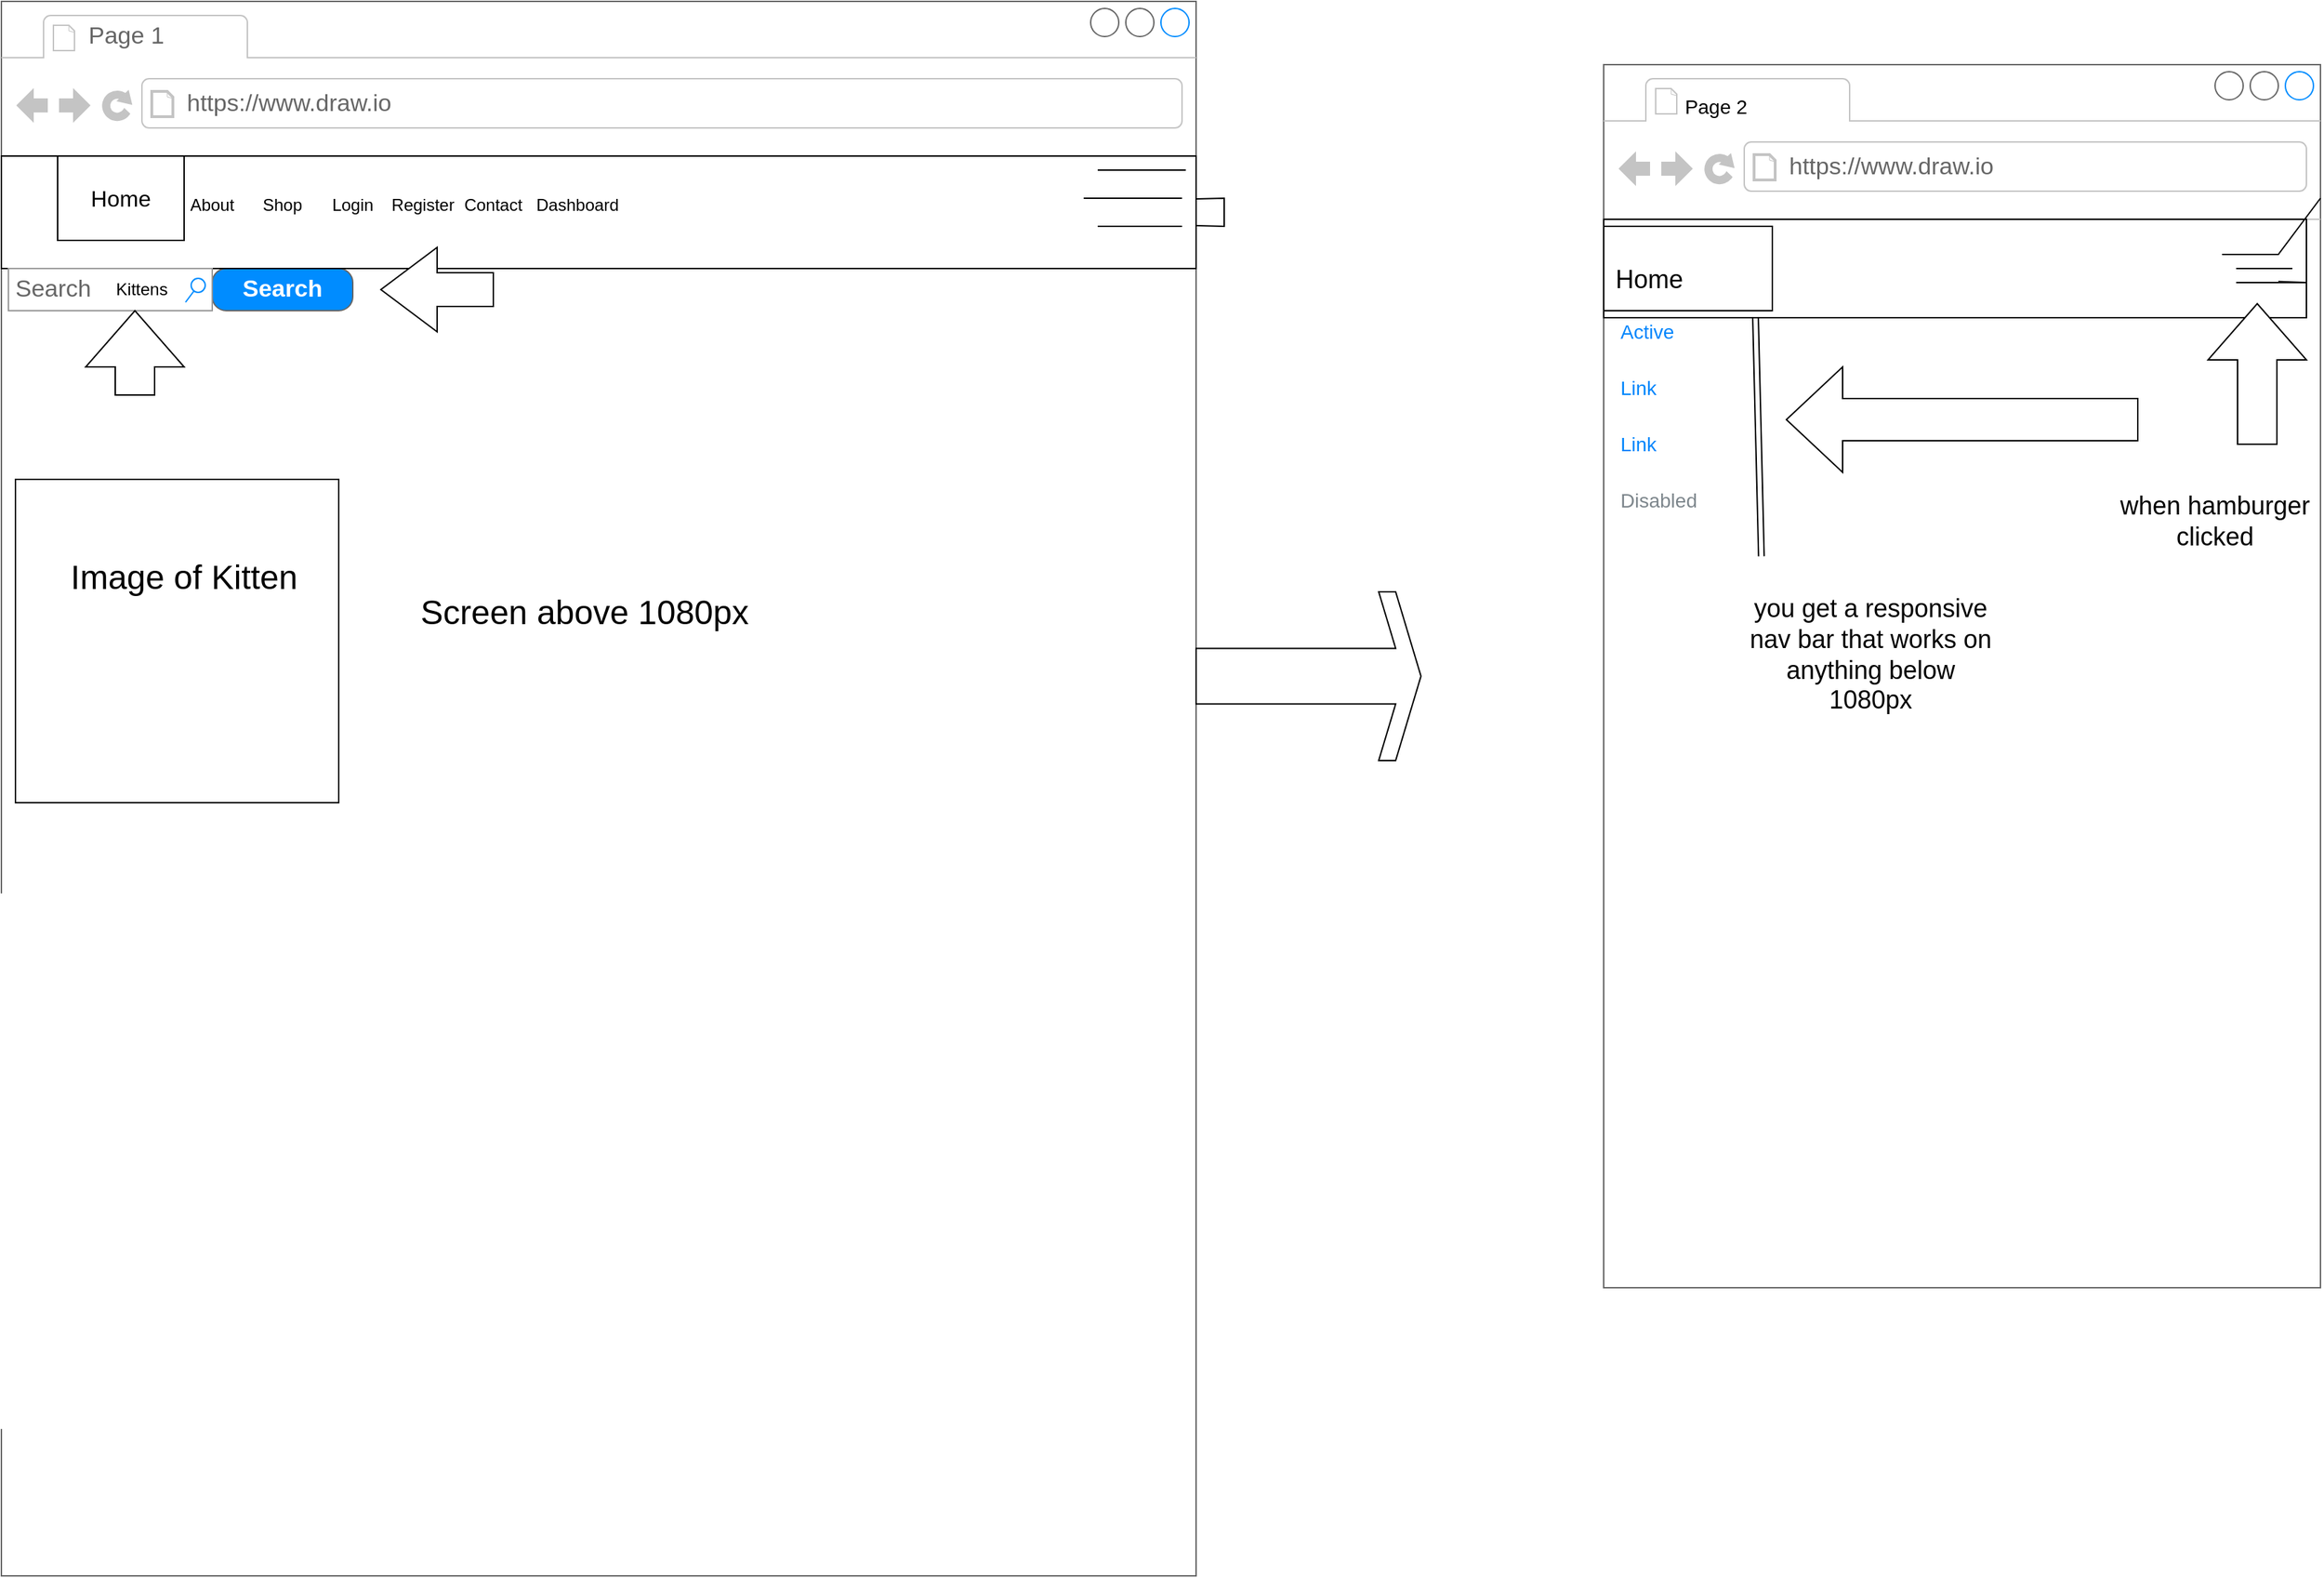 <mxfile version="24.9.0">
  <diagram name="Page-1" id="801TfnayW_8dog86ukJj">
    <mxGraphModel grid="1" page="1" gridSize="10" guides="1" tooltips="1" connect="1" arrows="1" fold="1" pageScale="1" pageWidth="850" pageHeight="1100" math="0" shadow="0">
      <root>
        <mxCell id="0" />
        <mxCell id="1" parent="0" />
        <mxCell id="H8n-07sDliXM2BbVPuo5-1" value="" style="strokeWidth=1;shadow=0;dashed=0;align=center;html=1;shape=mxgraph.mockup.containers.browserWindow;rSize=0;strokeColor=#666666;strokeColor2=#008cff;strokeColor3=#c4c4c4;mainText=,;recursiveResize=0;" vertex="1" parent="1">
          <mxGeometry x="-10" width="850" height="1120" as="geometry" />
        </mxCell>
        <mxCell id="H8n-07sDliXM2BbVPuo5-2" value="Page 1" style="strokeWidth=1;shadow=0;dashed=0;align=center;html=1;shape=mxgraph.mockup.containers.anchor;fontSize=17;fontColor=#666666;align=left;whiteSpace=wrap;" vertex="1" parent="H8n-07sDliXM2BbVPuo5-1">
          <mxGeometry x="60" y="12" width="110" height="26" as="geometry" />
        </mxCell>
        <mxCell id="H8n-07sDliXM2BbVPuo5-3" value="https://www.draw.io" style="strokeWidth=1;shadow=0;dashed=0;align=center;html=1;shape=mxgraph.mockup.containers.anchor;rSize=0;fontSize=17;fontColor=#666666;align=left;" vertex="1" parent="H8n-07sDliXM2BbVPuo5-1">
          <mxGeometry x="130" y="60" width="250" height="26" as="geometry" />
        </mxCell>
        <mxCell id="H8n-07sDliXM2BbVPuo5-14" value="Search" style="strokeWidth=1;shadow=0;dashed=0;align=center;html=1;shape=mxgraph.mockup.buttons.button;strokeColor=#666666;fontColor=#ffffff;mainText=;buttonStyle=round;fontSize=17;fontStyle=1;fillColor=#008cff;whiteSpace=wrap;" vertex="1" parent="H8n-07sDliXM2BbVPuo5-1">
          <mxGeometry x="150" y="190" width="100" height="30" as="geometry" />
        </mxCell>
        <mxCell id="H8n-07sDliXM2BbVPuo5-4" value="" style="rounded=0;whiteSpace=wrap;html=1;" vertex="1" parent="H8n-07sDliXM2BbVPuo5-1">
          <mxGeometry y="110" width="850" height="80" as="geometry" />
        </mxCell>
        <mxCell id="H8n-07sDliXM2BbVPuo5-17" value="" style="endArrow=none;html=1;rounded=0;" edge="1" parent="H8n-07sDliXM2BbVPuo5-1" source="H8n-07sDliXM2BbVPuo5-4" target="H8n-07sDliXM2BbVPuo5-4">
          <mxGeometry width="50" height="50" relative="1" as="geometry">
            <mxPoint x="510" y="190" as="sourcePoint" />
            <mxPoint x="560" y="140" as="targetPoint" />
            <Array as="points">
              <mxPoint x="740" y="170" />
            </Array>
          </mxGeometry>
        </mxCell>
        <mxCell id="H8n-07sDliXM2BbVPuo5-23" value="Search" style="strokeWidth=1;shadow=0;dashed=0;align=center;html=1;shape=mxgraph.mockup.forms.searchBox;strokeColor=#999999;mainText=;strokeColor2=#008cff;fontColor=#666666;fontSize=17;align=left;spacingLeft=3;whiteSpace=wrap;" vertex="1" parent="H8n-07sDliXM2BbVPuo5-1">
          <mxGeometry x="5" y="190" width="145" height="30" as="geometry" />
        </mxCell>
        <mxCell id="H8n-07sDliXM2BbVPuo5-24" value="Kittens" style="text;strokeColor=none;align=center;fillColor=none;html=1;verticalAlign=middle;whiteSpace=wrap;rounded=0;" vertex="1" parent="H8n-07sDliXM2BbVPuo5-1">
          <mxGeometry x="70" y="190" width="60" height="30" as="geometry" />
        </mxCell>
        <mxCell id="H8n-07sDliXM2BbVPuo5-25" value="" style="html=1;shadow=0;dashed=0;align=center;verticalAlign=middle;shape=mxgraph.arrows2.arrow;dy=0.6;dx=40;direction=north;notch=0;" vertex="1" parent="H8n-07sDliXM2BbVPuo5-1">
          <mxGeometry x="60" y="220" width="70" height="60" as="geometry" />
        </mxCell>
        <mxCell id="H8n-07sDliXM2BbVPuo5-5" value="&lt;font size=&quot;3&quot;&gt;Home&lt;/font&gt;" style="rounded=0;whiteSpace=wrap;html=1;" vertex="1" parent="H8n-07sDliXM2BbVPuo5-1">
          <mxGeometry x="40" y="110" width="90" height="60" as="geometry" />
        </mxCell>
        <mxCell id="H8n-07sDliXM2BbVPuo5-26" value="" style="html=1;shadow=0;dashed=0;align=center;verticalAlign=middle;shape=mxgraph.arrows2.arrow;dy=0.6;dx=40;flipH=1;notch=0;" vertex="1" parent="H8n-07sDliXM2BbVPuo5-1">
          <mxGeometry x="270" y="175" width="80" height="60" as="geometry" />
        </mxCell>
        <mxCell id="H8n-07sDliXM2BbVPuo5-27" value="" style="whiteSpace=wrap;html=1;aspect=fixed;" vertex="1" parent="H8n-07sDliXM2BbVPuo5-1">
          <mxGeometry x="10" y="340" width="230" height="230" as="geometry" />
        </mxCell>
        <mxCell id="H8n-07sDliXM2BbVPuo5-28" value="&lt;font style=&quot;font-size: 24px;&quot;&gt;I&lt;font style=&quot;&quot;&gt;m&lt;/font&gt;&lt;font style=&quot;&quot;&gt;age of Kitten&lt;/font&gt;&lt;/font&gt;" style="text;strokeColor=none;align=center;fillColor=none;html=1;verticalAlign=middle;whiteSpace=wrap;rounded=0;" vertex="1" parent="H8n-07sDliXM2BbVPuo5-1">
          <mxGeometry x="30" y="360" width="200" height="100" as="geometry" />
        </mxCell>
        <mxCell id="H8n-07sDliXM2BbVPuo5-7" value="About" style="text;strokeColor=none;align=center;fillColor=none;html=1;verticalAlign=middle;whiteSpace=wrap;rounded=0;" vertex="1" parent="1">
          <mxGeometry x="110" y="130" width="60" height="30" as="geometry" />
        </mxCell>
        <mxCell id="H8n-07sDliXM2BbVPuo5-8" value="Shop" style="text;strokeColor=none;align=center;fillColor=none;html=1;verticalAlign=middle;whiteSpace=wrap;rounded=0;" vertex="1" parent="1">
          <mxGeometry x="160" y="130" width="60" height="30" as="geometry" />
        </mxCell>
        <mxCell id="H8n-07sDliXM2BbVPuo5-9" value="Login" style="text;strokeColor=none;align=center;fillColor=none;html=1;verticalAlign=middle;whiteSpace=wrap;rounded=0;" vertex="1" parent="1">
          <mxGeometry x="210" y="130" width="60" height="30" as="geometry" />
        </mxCell>
        <mxCell id="H8n-07sDliXM2BbVPuo5-10" value="Register" style="text;strokeColor=none;align=center;fillColor=none;html=1;verticalAlign=middle;whiteSpace=wrap;rounded=0;" vertex="1" parent="1">
          <mxGeometry x="260" y="130" width="60" height="30" as="geometry" />
        </mxCell>
        <mxCell id="H8n-07sDliXM2BbVPuo5-11" value="Contact" style="text;strokeColor=none;align=center;fillColor=none;html=1;verticalAlign=middle;whiteSpace=wrap;rounded=0;" vertex="1" parent="1">
          <mxGeometry x="310" y="130" width="60" height="30" as="geometry" />
        </mxCell>
        <mxCell id="H8n-07sDliXM2BbVPuo5-12" value="Dashboard" style="text;strokeColor=none;align=center;fillColor=none;html=1;verticalAlign=middle;whiteSpace=wrap;rounded=0;" vertex="1" parent="1">
          <mxGeometry x="370" y="130" width="60" height="30" as="geometry" />
        </mxCell>
        <mxCell id="H8n-07sDliXM2BbVPuo5-15" value="" style="endArrow=none;html=1;rounded=0;entryX=0.662;entryY=0.959;entryDx=0;entryDy=0;entryPerimeter=0;" edge="1" parent="1">
          <mxGeometry width="50" height="50" relative="1" as="geometry">
            <mxPoint x="770" y="120" as="sourcePoint" />
            <mxPoint x="832.7" y="120.0" as="targetPoint" />
          </mxGeometry>
        </mxCell>
        <mxCell id="H8n-07sDliXM2BbVPuo5-16" value="" style="endArrow=none;html=1;rounded=0;" edge="1" parent="1">
          <mxGeometry width="50" height="50" relative="1" as="geometry">
            <mxPoint x="830" y="140" as="sourcePoint" />
            <mxPoint x="760" y="140" as="targetPoint" />
            <Array as="points" />
          </mxGeometry>
        </mxCell>
        <mxCell id="H8n-07sDliXM2BbVPuo5-19" value="" style="endArrow=none;html=1;rounded=0;" edge="1" parent="1">
          <mxGeometry width="50" height="50" relative="1" as="geometry">
            <mxPoint x="800" y="160" as="sourcePoint" />
            <mxPoint x="830" y="160" as="targetPoint" />
            <Array as="points">
              <mxPoint x="770" y="160" />
              <mxPoint x="800" y="160" />
            </Array>
          </mxGeometry>
        </mxCell>
        <mxCell id="H8n-07sDliXM2BbVPuo5-29" value="&lt;span style=&quot;font-size: 24px;&quot;&gt;Screen above 1080px&lt;/span&gt;" style="text;strokeColor=none;align=center;fillColor=none;html=1;verticalAlign=middle;whiteSpace=wrap;rounded=0;" vertex="1" parent="1">
          <mxGeometry x="260" y="370" width="290" height="130" as="geometry" />
        </mxCell>
        <mxCell id="H8n-07sDliXM2BbVPuo5-30" value="" style="html=1;shadow=0;dashed=0;align=center;verticalAlign=middle;shape=mxgraph.arrows2.sharpArrow;dy1=0.67;dx1=18;dx2=18;notch=0;" vertex="1" parent="1">
          <mxGeometry x="840" y="420" width="160" height="120" as="geometry" />
        </mxCell>
        <mxCell id="H8n-07sDliXM2BbVPuo5-34" value="" style="strokeWidth=1;shadow=0;dashed=0;align=center;html=1;shape=mxgraph.mockup.containers.browserWindow;rSize=0;strokeColor=#666666;strokeColor2=#008cff;strokeColor3=#c4c4c4;mainText=,;recursiveResize=0;" vertex="1" parent="1">
          <mxGeometry x="1130" y="45" width="510" height="870" as="geometry" />
        </mxCell>
        <mxCell id="H8n-07sDliXM2BbVPuo5-36" value="https://www.draw.io" style="strokeWidth=1;shadow=0;dashed=0;align=center;html=1;shape=mxgraph.mockup.containers.anchor;rSize=0;fontSize=17;fontColor=#666666;align=left;" vertex="1" parent="H8n-07sDliXM2BbVPuo5-34">
          <mxGeometry x="130" y="60" width="250" height="26" as="geometry" />
        </mxCell>
        <mxCell id="H8n-07sDliXM2BbVPuo5-38" value="" style="swimlane;shape=mxgraph.bootstrap.anchor;strokeColor=none;fillColor=none;fontColor=#0085FC;fontStyle=0;childLayout=stackLayout;horizontal=1;startSize=0;horizontalStack=0;resizeParent=1;resizeParentMax=0;resizeLast=0;collapsible=0;marginBottom=0;whiteSpace=wrap;html=1;" vertex="1" parent="H8n-07sDliXM2BbVPuo5-34">
          <mxGeometry y="170" width="150" height="160" as="geometry" />
        </mxCell>
        <mxCell id="H8n-07sDliXM2BbVPuo5-39" value="Active" style="text;strokeColor=inherit;align=left;verticalAlign=middle;spacingLeft=10;spacingRight=10;overflow=hidden;points=[[0,0.5],[1,0.5]];portConstraint=eastwest;rotatable=0;whiteSpace=wrap;html=1;shape=mxgraph.bootstrap.leftButton;rSize=5;fillColor=inherit;fontColor=inherit;fontSize=14;" vertex="1" parent="H8n-07sDliXM2BbVPuo5-38">
          <mxGeometry width="150" height="40" as="geometry" />
        </mxCell>
        <mxCell id="H8n-07sDliXM2BbVPuo5-40" value="Link" style="text;strokeColor=inherit;align=left;verticalAlign=middle;spacingLeft=10;spacingRight=10;overflow=hidden;points=[[0,0.5],[1,0.5]];portConstraint=eastwest;rotatable=0;whiteSpace=wrap;html=1;rSize=5;fillColor=inherit;fontColor=inherit;fontSize=14;" vertex="1" parent="H8n-07sDliXM2BbVPuo5-38">
          <mxGeometry y="40" width="150" height="40" as="geometry" />
        </mxCell>
        <mxCell id="H8n-07sDliXM2BbVPuo5-41" value="Link" style="text;strokeColor=inherit;align=left;verticalAlign=middle;spacingLeft=10;spacingRight=10;overflow=hidden;points=[[0,0.5],[1,0.5]];portConstraint=eastwest;rotatable=0;whiteSpace=wrap;html=1;rSize=5;fillColor=inherit;fontColor=inherit;fontSize=14;" vertex="1" parent="H8n-07sDliXM2BbVPuo5-38">
          <mxGeometry y="80" width="150" height="40" as="geometry" />
        </mxCell>
        <mxCell id="H8n-07sDliXM2BbVPuo5-42" value="Disabled" style="text;strokeColor=inherit;align=left;verticalAlign=middle;spacingLeft=10;spacingRight=10;overflow=hidden;points=[[0,0.5],[1,0.5]];portConstraint=eastwest;rotatable=0;whiteSpace=wrap;html=1;shape=mxgraph.bootstrap.rightButton;rSize=5;fillColor=inherit;fontColor=#7D868C;fontSize=14;" vertex="1" parent="H8n-07sDliXM2BbVPuo5-38">
          <mxGeometry y="120" width="150" height="40" as="geometry" />
        </mxCell>
        <mxCell id="H8n-07sDliXM2BbVPuo5-43" value="" style="rounded=0;whiteSpace=wrap;html=1;" vertex="1" parent="H8n-07sDliXM2BbVPuo5-34">
          <mxGeometry y="130" width="70" height="40" as="geometry" />
        </mxCell>
        <mxCell id="H8n-07sDliXM2BbVPuo5-44" value="&lt;span style=&quot;font-size: 14px;&quot;&gt;Home&lt;/span&gt;" style="text;strokeColor=none;align=center;fillColor=none;html=1;verticalAlign=middle;whiteSpace=wrap;rounded=0;" vertex="1" parent="H8n-07sDliXM2BbVPuo5-34">
          <mxGeometry y="140" width="60" height="30" as="geometry" />
        </mxCell>
        <mxCell id="H8n-07sDliXM2BbVPuo5-46" value="" style="shape=link;html=1;rounded=0;entryX=0.22;entryY=1.007;entryDx=0;entryDy=0;entryPerimeter=0;exitX=0.22;exitY=0.402;exitDx=0;exitDy=0;exitPerimeter=0;" edge="1" parent="H8n-07sDliXM2BbVPuo5-34" source="H8n-07sDliXM2BbVPuo5-34">
          <mxGeometry width="100" relative="1" as="geometry">
            <mxPoint x="-40" y="290" as="sourcePoint" />
            <mxPoint x="107.8" y="170.42" as="targetPoint" />
          </mxGeometry>
        </mxCell>
        <mxCell id="H8n-07sDliXM2BbVPuo5-69" value="" style="rounded=0;whiteSpace=wrap;html=1;" vertex="1" parent="H8n-07sDliXM2BbVPuo5-34">
          <mxGeometry y="110" width="500" height="70" as="geometry" />
        </mxCell>
        <mxCell id="H8n-07sDliXM2BbVPuo5-70" value="" style="html=1;shadow=0;dashed=0;align=center;verticalAlign=middle;shape=mxgraph.arrows2.arrow;dy=0.6;dx=40;direction=north;notch=0;" vertex="1" parent="H8n-07sDliXM2BbVPuo5-34">
          <mxGeometry x="430" y="170" width="70" height="100" as="geometry" />
        </mxCell>
        <mxCell id="H8n-07sDliXM2BbVPuo5-71" value="" style="rounded=0;whiteSpace=wrap;html=1;" vertex="1" parent="H8n-07sDliXM2BbVPuo5-34">
          <mxGeometry y="115" width="120" height="60" as="geometry" />
        </mxCell>
        <mxCell id="H8n-07sDliXM2BbVPuo5-72" value="&lt;font style=&quot;font-size: 18px;&quot;&gt;&amp;nbsp; &amp;nbsp;Home&lt;/font&gt;" style="text;strokeColor=none;align=center;fillColor=none;html=1;verticalAlign=middle;whiteSpace=wrap;rounded=0;" vertex="1" parent="H8n-07sDliXM2BbVPuo5-34">
          <mxGeometry x="-10" y="135" width="70" height="35" as="geometry" />
        </mxCell>
        <mxCell id="H8n-07sDliXM2BbVPuo5-73" value="&lt;span style=&quot;font-size: 18px;&quot;&gt;when hamburger clicked&lt;/span&gt;" style="text;strokeColor=none;align=center;fillColor=none;html=1;verticalAlign=middle;whiteSpace=wrap;rounded=0;" vertex="1" parent="H8n-07sDliXM2BbVPuo5-34">
          <mxGeometry x="360" y="280" width="150" height="90" as="geometry" />
        </mxCell>
        <mxCell id="H8n-07sDliXM2BbVPuo5-74" value="" style="html=1;shadow=0;dashed=0;align=center;verticalAlign=middle;shape=mxgraph.arrows2.arrow;dy=0.6;dx=40;flipH=1;notch=0;" vertex="1" parent="H8n-07sDliXM2BbVPuo5-34">
          <mxGeometry x="130" y="215" width="250" height="75" as="geometry" />
        </mxCell>
        <mxCell id="H8n-07sDliXM2BbVPuo5-75" value="&lt;span style=&quot;font-size: 18px;&quot;&gt;you get a responsive nav bar that works on anything below 1080px&lt;/span&gt;" style="text;strokeColor=none;align=center;fillColor=none;html=1;verticalAlign=middle;whiteSpace=wrap;rounded=0;" vertex="1" parent="H8n-07sDliXM2BbVPuo5-34">
          <mxGeometry x="100" y="320" width="180" height="200" as="geometry" />
        </mxCell>
        <mxCell id="H8n-07sDliXM2BbVPuo5-76" value="&lt;font style=&quot;font-size: 14px;&quot;&gt;Page 2&lt;/font&gt;" style="text;strokeColor=none;align=center;fillColor=none;html=1;verticalAlign=middle;whiteSpace=wrap;rounded=0;" vertex="1" parent="H8n-07sDliXM2BbVPuo5-34">
          <mxGeometry x="-20" y="15" width="200" height="30" as="geometry" />
        </mxCell>
        <mxCell id="H8n-07sDliXM2BbVPuo5-48" value="" style="endArrow=none;html=1;rounded=0;" edge="1" parent="1" target="H8n-07sDliXM2BbVPuo5-34">
          <mxGeometry width="50" height="50" relative="1" as="geometry">
            <mxPoint x="1570" y="180" as="sourcePoint" />
            <mxPoint x="1150" y="310" as="targetPoint" />
            <Array as="points">
              <mxPoint x="1610" y="180" />
            </Array>
          </mxGeometry>
        </mxCell>
        <mxCell id="H8n-07sDliXM2BbVPuo5-61" value="" style="endArrow=none;html=1;rounded=0;" edge="1" parent="1">
          <mxGeometry width="50" height="50" relative="1" as="geometry">
            <mxPoint x="1580" y="190" as="sourcePoint" />
            <mxPoint x="1620" y="190" as="targetPoint" />
            <Array as="points">
              <mxPoint x="1620" y="190" />
            </Array>
          </mxGeometry>
        </mxCell>
        <mxCell id="H8n-07sDliXM2BbVPuo5-63" value="" style="endArrow=none;html=1;rounded=0;" edge="1" parent="1">
          <mxGeometry width="50" height="50" relative="1" as="geometry">
            <mxPoint x="1610" y="199.245" as="sourcePoint" />
            <mxPoint x="1630" y="200" as="targetPoint" />
            <Array as="points">
              <mxPoint x="1630" y="200" />
              <mxPoint x="1580" y="200" />
            </Array>
          </mxGeometry>
        </mxCell>
      </root>
    </mxGraphModel>
  </diagram>
</mxfile>
